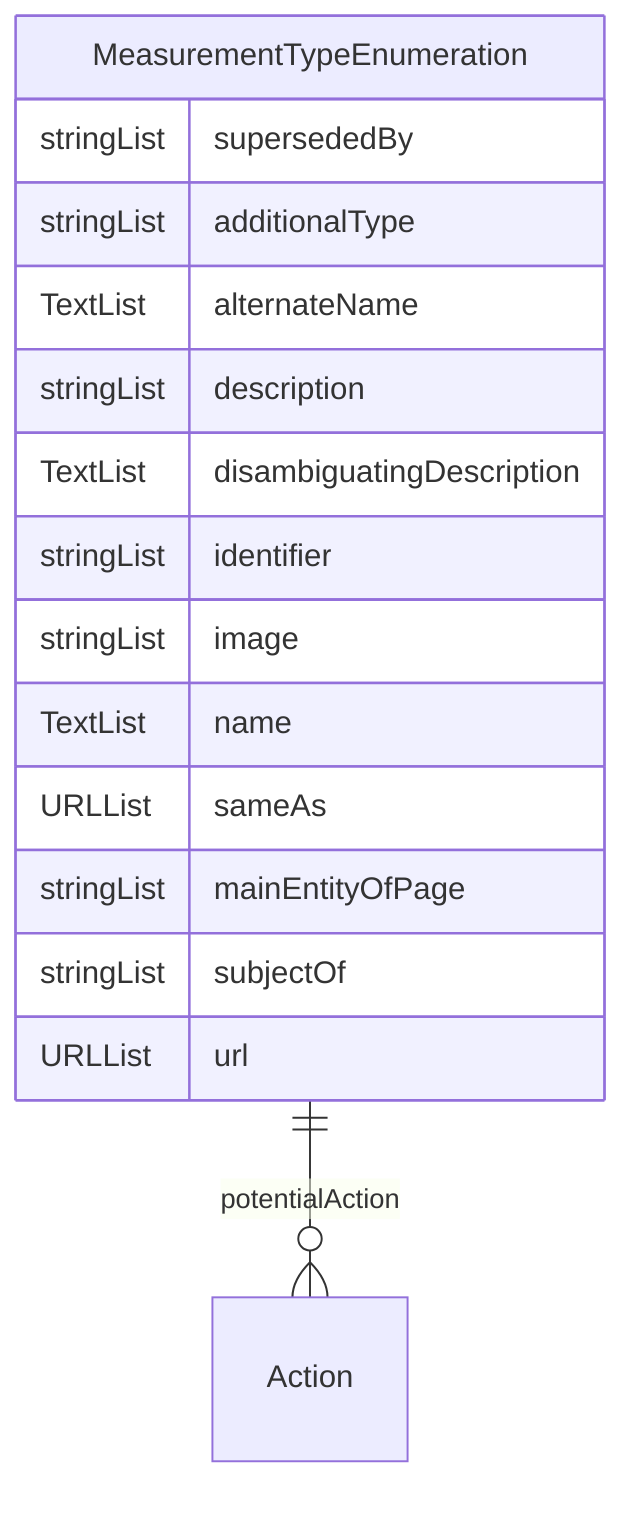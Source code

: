 erDiagram
MeasurementTypeEnumeration {
    stringList supersededBy  
    stringList additionalType  
    TextList alternateName  
    stringList description  
    TextList disambiguatingDescription  
    stringList identifier  
    stringList image  
    TextList name  
    URLList sameAs  
    stringList mainEntityOfPage  
    stringList subjectOf  
    URLList url  
}

MeasurementTypeEnumeration ||--}o Action : "potentialAction"